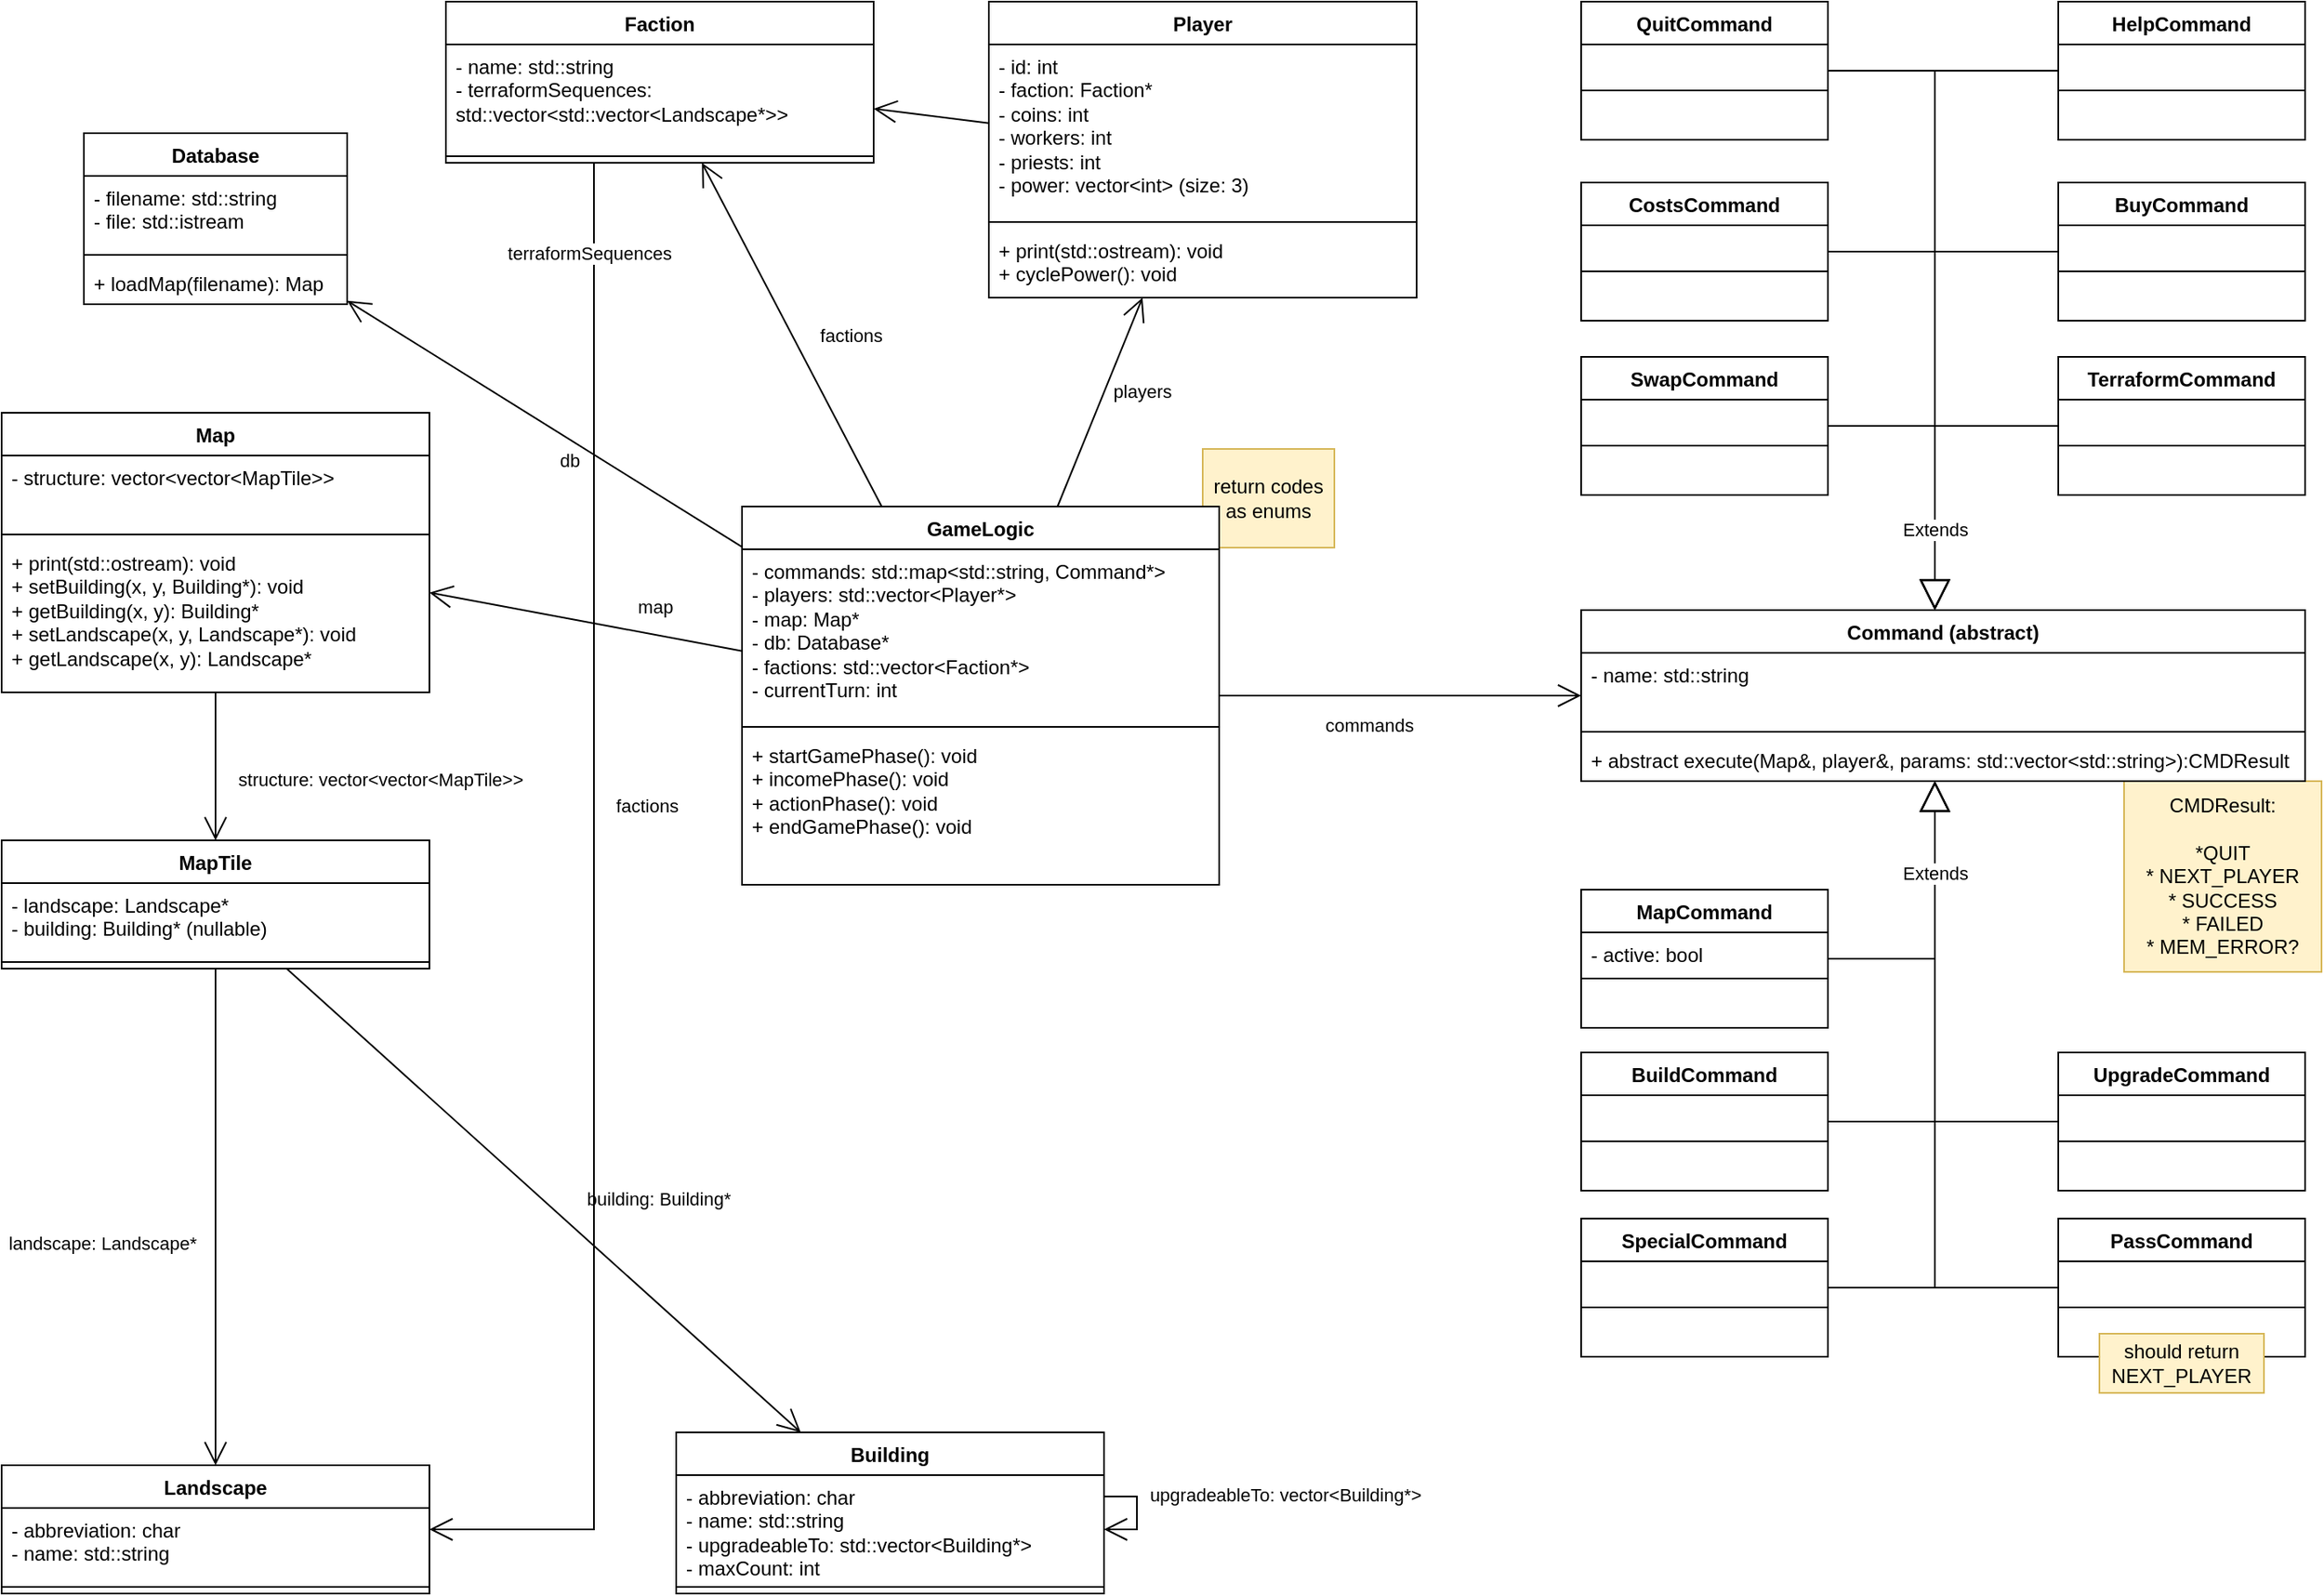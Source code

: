 <mxfile version="21.2.2" type="github">
  <diagram name="Seite-1" id="tjiHpGkJgAOMIaKtLaRC">
    <mxGraphModel dx="2440" dy="1334" grid="1" gridSize="10" guides="1" tooltips="1" connect="1" arrows="1" fold="1" page="1" pageScale="1" pageWidth="827" pageHeight="1169" math="0" shadow="0">
      <root>
        <mxCell id="0" />
        <mxCell id="1" parent="0" />
        <mxCell id="rZsYr_JSFGJsFNx73eMD-3" value="&lt;div&gt;CMDResult:&lt;/div&gt;&lt;div&gt;&lt;br&gt;&lt;/div&gt;&lt;div&gt;*QUIT&lt;br&gt;&lt;/div&gt;&lt;div&gt;* NEXT_PLAYER&lt;/div&gt;&lt;div&gt;* SUCCESS&lt;/div&gt;&lt;div&gt;* FAILED&lt;/div&gt;&lt;div&gt;* MEM_ERROR?&lt;br&gt;&lt;/div&gt;" style="rounded=0;whiteSpace=wrap;html=1;fillColor=#fff2cc;strokeColor=#d6b656;" parent="1" vertex="1">
          <mxGeometry x="1320" y="534" width="120" height="116" as="geometry" />
        </mxCell>
        <mxCell id="sEUtPiDchVaYO2Z2piP0-5" value="Database" style="swimlane;fontStyle=1;align=center;verticalAlign=top;childLayout=stackLayout;horizontal=1;startSize=26;horizontalStack=0;resizeParent=1;resizeParentMax=0;resizeLast=0;collapsible=1;marginBottom=0;whiteSpace=wrap;html=1;" parent="1" vertex="1">
          <mxGeometry x="80" y="140" width="160" height="104" as="geometry" />
        </mxCell>
        <mxCell id="sEUtPiDchVaYO2Z2piP0-6" value="&lt;div&gt;- filename: std::string&lt;/div&gt;&lt;div&gt;- file: std::istream&lt;br&gt;&lt;/div&gt;" style="text;strokeColor=none;fillColor=none;align=left;verticalAlign=top;spacingLeft=4;spacingRight=4;overflow=hidden;rotatable=0;points=[[0,0.5],[1,0.5]];portConstraint=eastwest;whiteSpace=wrap;html=1;" parent="sEUtPiDchVaYO2Z2piP0-5" vertex="1">
          <mxGeometry y="26" width="160" height="44" as="geometry" />
        </mxCell>
        <mxCell id="sEUtPiDchVaYO2Z2piP0-7" value="" style="line;strokeWidth=1;fillColor=none;align=left;verticalAlign=middle;spacingTop=-1;spacingLeft=3;spacingRight=3;rotatable=0;labelPosition=right;points=[];portConstraint=eastwest;strokeColor=inherit;" parent="sEUtPiDchVaYO2Z2piP0-5" vertex="1">
          <mxGeometry y="70" width="160" height="8" as="geometry" />
        </mxCell>
        <mxCell id="sEUtPiDchVaYO2Z2piP0-8" value="+ loadMap(filename): Map" style="text;strokeColor=none;fillColor=none;align=left;verticalAlign=top;spacingLeft=4;spacingRight=4;overflow=hidden;rotatable=0;points=[[0,0.5],[1,0.5]];portConstraint=eastwest;whiteSpace=wrap;html=1;" parent="sEUtPiDchVaYO2Z2piP0-5" vertex="1">
          <mxGeometry y="78" width="160" height="26" as="geometry" />
        </mxCell>
        <mxCell id="sEUtPiDchVaYO2Z2piP0-9" value="Map" style="swimlane;fontStyle=1;align=center;verticalAlign=top;childLayout=stackLayout;horizontal=1;startSize=26;horizontalStack=0;resizeParent=1;resizeParentMax=0;resizeLast=0;collapsible=1;marginBottom=0;whiteSpace=wrap;html=1;" parent="1" vertex="1">
          <mxGeometry x="30" y="310" width="260" height="170" as="geometry" />
        </mxCell>
        <mxCell id="sEUtPiDchVaYO2Z2piP0-10" value="&lt;div&gt;- structure: vector&amp;lt;vector&amp;lt;MapTile&amp;gt;&amp;gt;&lt;br&gt;&lt;/div&gt;" style="text;strokeColor=none;fillColor=none;align=left;verticalAlign=top;spacingLeft=4;spacingRight=4;overflow=hidden;rotatable=0;points=[[0,0.5],[1,0.5]];portConstraint=eastwest;whiteSpace=wrap;html=1;" parent="sEUtPiDchVaYO2Z2piP0-9" vertex="1">
          <mxGeometry y="26" width="260" height="44" as="geometry" />
        </mxCell>
        <mxCell id="sEUtPiDchVaYO2Z2piP0-11" value="" style="line;strokeWidth=1;fillColor=none;align=left;verticalAlign=middle;spacingTop=-1;spacingLeft=3;spacingRight=3;rotatable=0;labelPosition=right;points=[];portConstraint=eastwest;strokeColor=inherit;" parent="sEUtPiDchVaYO2Z2piP0-9" vertex="1">
          <mxGeometry y="70" width="260" height="8" as="geometry" />
        </mxCell>
        <mxCell id="sEUtPiDchVaYO2Z2piP0-12" value="&lt;div&gt;+ print(std::ostream): void&lt;/div&gt;&lt;div&gt;&lt;div&gt;+ setBuilding(x, y, Building*): void&lt;/div&gt;+ getBuilding(x, y): Building*&lt;/div&gt;&lt;div&gt;&lt;div&gt;+ setLandscape(x, y, Landscape*): void&lt;/div&gt;+ getLandscape(x, y): Landscape*&lt;/div&gt;" style="text;strokeColor=none;fillColor=none;align=left;verticalAlign=top;spacingLeft=4;spacingRight=4;overflow=hidden;rotatable=0;points=[[0,0.5],[1,0.5]];portConstraint=eastwest;whiteSpace=wrap;html=1;" parent="sEUtPiDchVaYO2Z2piP0-9" vertex="1">
          <mxGeometry y="78" width="260" height="92" as="geometry" />
        </mxCell>
        <mxCell id="sEUtPiDchVaYO2Z2piP0-13" value="MapTile" style="swimlane;fontStyle=1;align=center;verticalAlign=top;childLayout=stackLayout;horizontal=1;startSize=26;horizontalStack=0;resizeParent=1;resizeParentMax=0;resizeLast=0;collapsible=1;marginBottom=0;whiteSpace=wrap;html=1;" parent="1" vertex="1">
          <mxGeometry x="30" y="570" width="260" height="78" as="geometry" />
        </mxCell>
        <mxCell id="sEUtPiDchVaYO2Z2piP0-14" value="&lt;div&gt;- landscape: Landscape*&lt;/div&gt;&lt;div&gt;- building: Building* (nullable)&lt;br&gt;&lt;/div&gt;" style="text;strokeColor=none;fillColor=none;align=left;verticalAlign=top;spacingLeft=4;spacingRight=4;overflow=hidden;rotatable=0;points=[[0,0.5],[1,0.5]];portConstraint=eastwest;whiteSpace=wrap;html=1;" parent="sEUtPiDchVaYO2Z2piP0-13" vertex="1">
          <mxGeometry y="26" width="260" height="44" as="geometry" />
        </mxCell>
        <mxCell id="sEUtPiDchVaYO2Z2piP0-15" value="" style="line;strokeWidth=1;fillColor=none;align=left;verticalAlign=middle;spacingTop=-1;spacingLeft=3;spacingRight=3;rotatable=0;labelPosition=right;points=[];portConstraint=eastwest;strokeColor=inherit;" parent="sEUtPiDchVaYO2Z2piP0-13" vertex="1">
          <mxGeometry y="70" width="260" height="8" as="geometry" />
        </mxCell>
        <mxCell id="sEUtPiDchVaYO2Z2piP0-17" value="" style="endArrow=open;endFill=1;endSize=12;html=1;rounded=0;" parent="1" source="sEUtPiDchVaYO2Z2piP0-9" target="sEUtPiDchVaYO2Z2piP0-13" edge="1">
          <mxGeometry width="160" relative="1" as="geometry">
            <mxPoint x="120" y="440" as="sourcePoint" />
            <mxPoint x="250" y="440" as="targetPoint" />
          </mxGeometry>
        </mxCell>
        <mxCell id="sEUtPiDchVaYO2Z2piP0-18" value="structure: vector&amp;lt;vector&amp;lt;MapTile&amp;gt;&amp;gt;" style="edgeLabel;html=1;align=center;verticalAlign=middle;resizable=0;points=[];" parent="sEUtPiDchVaYO2Z2piP0-17" vertex="1" connectable="0">
          <mxGeometry x="-0.241" y="1" relative="1" as="geometry">
            <mxPoint x="99" y="19" as="offset" />
          </mxGeometry>
        </mxCell>
        <mxCell id="sEUtPiDchVaYO2Z2piP0-19" value="Landscape" style="swimlane;fontStyle=1;align=center;verticalAlign=top;childLayout=stackLayout;horizontal=1;startSize=26;horizontalStack=0;resizeParent=1;resizeParentMax=0;resizeLast=0;collapsible=1;marginBottom=0;whiteSpace=wrap;html=1;" parent="1" vertex="1">
          <mxGeometry x="30" y="950" width="260" height="78" as="geometry" />
        </mxCell>
        <mxCell id="sEUtPiDchVaYO2Z2piP0-20" value="&lt;div&gt;- abbreviation: char&lt;/div&gt;&lt;div&gt;- name: std::string&lt;br&gt;&lt;/div&gt;" style="text;strokeColor=none;fillColor=none;align=left;verticalAlign=top;spacingLeft=4;spacingRight=4;overflow=hidden;rotatable=0;points=[[0,0.5],[1,0.5]];portConstraint=eastwest;whiteSpace=wrap;html=1;" parent="sEUtPiDchVaYO2Z2piP0-19" vertex="1">
          <mxGeometry y="26" width="260" height="44" as="geometry" />
        </mxCell>
        <mxCell id="sEUtPiDchVaYO2Z2piP0-21" value="" style="line;strokeWidth=1;fillColor=none;align=left;verticalAlign=middle;spacingTop=-1;spacingLeft=3;spacingRight=3;rotatable=0;labelPosition=right;points=[];portConstraint=eastwest;strokeColor=inherit;" parent="sEUtPiDchVaYO2Z2piP0-19" vertex="1">
          <mxGeometry y="70" width="260" height="8" as="geometry" />
        </mxCell>
        <mxCell id="sEUtPiDchVaYO2Z2piP0-23" value="" style="endArrow=open;endFill=1;endSize=12;html=1;rounded=0;" parent="1" source="sEUtPiDchVaYO2Z2piP0-13" target="sEUtPiDchVaYO2Z2piP0-19" edge="1">
          <mxGeometry width="160" relative="1" as="geometry">
            <mxPoint x="60" y="710" as="sourcePoint" />
            <mxPoint x="220" y="710" as="targetPoint" />
          </mxGeometry>
        </mxCell>
        <mxCell id="sEUtPiDchVaYO2Z2piP0-29" value="landscape: Landscape*" style="edgeLabel;html=1;align=center;verticalAlign=middle;resizable=0;points=[];" parent="sEUtPiDchVaYO2Z2piP0-23" vertex="1" connectable="0">
          <mxGeometry x="-0.197" relative="1" as="geometry">
            <mxPoint x="-69" y="45" as="offset" />
          </mxGeometry>
        </mxCell>
        <mxCell id="sEUtPiDchVaYO2Z2piP0-24" value="Building" style="swimlane;fontStyle=1;align=center;verticalAlign=top;childLayout=stackLayout;horizontal=1;startSize=26;horizontalStack=0;resizeParent=1;resizeParentMax=0;resizeLast=0;collapsible=1;marginBottom=0;whiteSpace=wrap;html=1;" parent="1" vertex="1">
          <mxGeometry x="440" y="930" width="260" height="98" as="geometry" />
        </mxCell>
        <mxCell id="sEUtPiDchVaYO2Z2piP0-25" value="&lt;div&gt;- abbreviation: char&lt;/div&gt;&lt;div&gt;- name: std::string&lt;/div&gt;&lt;div&gt;- upgradeableTo: std::vector&amp;lt;Building*&amp;gt;&lt;/div&gt;&lt;div&gt;- maxCount: int&lt;br&gt;&lt;/div&gt;" style="text;strokeColor=none;fillColor=none;align=left;verticalAlign=top;spacingLeft=4;spacingRight=4;overflow=hidden;rotatable=0;points=[[0,0.5],[1,0.5]];portConstraint=eastwest;whiteSpace=wrap;html=1;" parent="sEUtPiDchVaYO2Z2piP0-24" vertex="1">
          <mxGeometry y="26" width="260" height="64" as="geometry" />
        </mxCell>
        <mxCell id="sEUtPiDchVaYO2Z2piP0-26" value="" style="line;strokeWidth=1;fillColor=none;align=left;verticalAlign=middle;spacingTop=-1;spacingLeft=3;spacingRight=3;rotatable=0;labelPosition=right;points=[];portConstraint=eastwest;strokeColor=inherit;" parent="sEUtPiDchVaYO2Z2piP0-24" vertex="1">
          <mxGeometry y="90" width="260" height="8" as="geometry" />
        </mxCell>
        <mxCell id="sEUtPiDchVaYO2Z2piP0-28" value="" style="endArrow=open;endFill=1;endSize=12;html=1;rounded=0;" parent="1" source="sEUtPiDchVaYO2Z2piP0-13" target="sEUtPiDchVaYO2Z2piP0-24" edge="1">
          <mxGeometry width="160" relative="1" as="geometry">
            <mxPoint x="170" y="684" as="sourcePoint" />
            <mxPoint x="170" y="790" as="targetPoint" />
          </mxGeometry>
        </mxCell>
        <mxCell id="sEUtPiDchVaYO2Z2piP0-30" value="building: Building*" style="edgeLabel;html=1;align=center;verticalAlign=middle;resizable=0;points=[];" parent="sEUtPiDchVaYO2Z2piP0-28" vertex="1" connectable="0">
          <mxGeometry x="0.177" y="-2" relative="1" as="geometry">
            <mxPoint x="43" y="-28" as="offset" />
          </mxGeometry>
        </mxCell>
        <mxCell id="sEUtPiDchVaYO2Z2piP0-42" value="Player" style="swimlane;fontStyle=1;align=center;verticalAlign=top;childLayout=stackLayout;horizontal=1;startSize=26;horizontalStack=0;resizeParent=1;resizeParentMax=0;resizeLast=0;collapsible=1;marginBottom=0;whiteSpace=wrap;html=1;" parent="1" vertex="1">
          <mxGeometry x="630" y="60" width="260" height="180" as="geometry" />
        </mxCell>
        <mxCell id="sEUtPiDchVaYO2Z2piP0-43" value="&lt;div&gt;- id: int&lt;/div&gt;&lt;div&gt;- faction: Faction*&lt;/div&gt;&lt;div&gt;- coins: int&lt;/div&gt;&lt;div&gt;- workers: int&lt;/div&gt;&lt;div&gt;- priests: int&lt;/div&gt;&lt;div&gt;- power: vector&amp;lt;int&amp;gt; (size: 3)&lt;br&gt;&lt;/div&gt;&lt;div&gt;&lt;br&gt;&lt;/div&gt;" style="text;strokeColor=none;fillColor=none;align=left;verticalAlign=top;spacingLeft=4;spacingRight=4;overflow=hidden;rotatable=0;points=[[0,0.5],[1,0.5]];portConstraint=eastwest;whiteSpace=wrap;html=1;" parent="sEUtPiDchVaYO2Z2piP0-42" vertex="1">
          <mxGeometry y="26" width="260" height="104" as="geometry" />
        </mxCell>
        <mxCell id="sEUtPiDchVaYO2Z2piP0-44" value="" style="line;strokeWidth=1;fillColor=none;align=left;verticalAlign=middle;spacingTop=-1;spacingLeft=3;spacingRight=3;rotatable=0;labelPosition=right;points=[];portConstraint=eastwest;strokeColor=inherit;" parent="sEUtPiDchVaYO2Z2piP0-42" vertex="1">
          <mxGeometry y="130" width="260" height="8" as="geometry" />
        </mxCell>
        <mxCell id="sEUtPiDchVaYO2Z2piP0-45" value="&lt;div&gt;+ print(std::ostream): void&lt;/div&gt;&lt;div&gt;+ cyclePower(): void&lt;br&gt;&lt;/div&gt;" style="text;strokeColor=none;fillColor=none;align=left;verticalAlign=top;spacingLeft=4;spacingRight=4;overflow=hidden;rotatable=0;points=[[0,0.5],[1,0.5]];portConstraint=eastwest;whiteSpace=wrap;html=1;" parent="sEUtPiDchVaYO2Z2piP0-42" vertex="1">
          <mxGeometry y="138" width="260" height="42" as="geometry" />
        </mxCell>
        <mxCell id="sEUtPiDchVaYO2Z2piP0-46" value="Faction" style="swimlane;fontStyle=1;align=center;verticalAlign=top;childLayout=stackLayout;horizontal=1;startSize=26;horizontalStack=0;resizeParent=1;resizeParentMax=0;resizeLast=0;collapsible=1;marginBottom=0;whiteSpace=wrap;html=1;" parent="1" vertex="1">
          <mxGeometry x="300" y="60" width="260" height="98" as="geometry" />
        </mxCell>
        <mxCell id="sEUtPiDchVaYO2Z2piP0-47" value="&lt;div&gt;- name: std::string&lt;/div&gt;&lt;div&gt;- terraformSequences: std::vector&amp;lt;std::vector&amp;lt;Landscape*&amp;gt;&amp;gt;&lt;/div&gt;&lt;div&gt;&lt;br&gt;&lt;/div&gt;&lt;div&gt;&lt;br&gt;&lt;/div&gt;" style="text;strokeColor=none;fillColor=none;align=left;verticalAlign=top;spacingLeft=4;spacingRight=4;overflow=hidden;rotatable=0;points=[[0,0.5],[1,0.5]];portConstraint=eastwest;whiteSpace=wrap;html=1;" parent="sEUtPiDchVaYO2Z2piP0-46" vertex="1">
          <mxGeometry y="26" width="260" height="64" as="geometry" />
        </mxCell>
        <mxCell id="sEUtPiDchVaYO2Z2piP0-48" value="" style="line;strokeWidth=1;fillColor=none;align=left;verticalAlign=middle;spacingTop=-1;spacingLeft=3;spacingRight=3;rotatable=0;labelPosition=right;points=[];portConstraint=eastwest;strokeColor=inherit;" parent="sEUtPiDchVaYO2Z2piP0-46" vertex="1">
          <mxGeometry y="90" width="260" height="8" as="geometry" />
        </mxCell>
        <mxCell id="sEUtPiDchVaYO2Z2piP0-50" value="" style="endArrow=open;endFill=1;endSize=12;html=1;rounded=0;" parent="1" source="sEUtPiDchVaYO2Z2piP0-42" target="sEUtPiDchVaYO2Z2piP0-46" edge="1">
          <mxGeometry width="160" relative="1" as="geometry">
            <mxPoint x="710" y="180" as="sourcePoint" />
            <mxPoint x="940" y="-49.781" as="targetPoint" />
          </mxGeometry>
        </mxCell>
        <mxCell id="sEUtPiDchVaYO2Z2piP0-55" value="return codes as enums" style="rounded=0;whiteSpace=wrap;html=1;fillColor=#fff2cc;strokeColor=#d6b656;" parent="1" vertex="1">
          <mxGeometry x="760" y="332" width="80" height="60" as="geometry" />
        </mxCell>
        <mxCell id="sEUtPiDchVaYO2Z2piP0-56" value="Command (abstract)" style="swimlane;fontStyle=1;align=center;verticalAlign=top;childLayout=stackLayout;horizontal=1;startSize=26;horizontalStack=0;resizeParent=1;resizeParentMax=0;resizeLast=0;collapsible=1;marginBottom=0;whiteSpace=wrap;html=1;" parent="1" vertex="1">
          <mxGeometry x="990" y="430" width="440" height="104" as="geometry" />
        </mxCell>
        <mxCell id="sEUtPiDchVaYO2Z2piP0-57" value="&lt;div&gt;- name: std::string&lt;br&gt;&lt;/div&gt;&lt;div&gt;&lt;br&gt;&lt;/div&gt;&lt;div&gt;&lt;br&gt;&lt;/div&gt;" style="text;strokeColor=none;fillColor=none;align=left;verticalAlign=top;spacingLeft=4;spacingRight=4;overflow=hidden;rotatable=0;points=[[0,0.5],[1,0.5]];portConstraint=eastwest;whiteSpace=wrap;html=1;" parent="sEUtPiDchVaYO2Z2piP0-56" vertex="1">
          <mxGeometry y="26" width="440" height="44" as="geometry" />
        </mxCell>
        <mxCell id="sEUtPiDchVaYO2Z2piP0-58" value="" style="line;strokeWidth=1;fillColor=none;align=left;verticalAlign=middle;spacingTop=-1;spacingLeft=3;spacingRight=3;rotatable=0;labelPosition=right;points=[];portConstraint=eastwest;strokeColor=inherit;" parent="sEUtPiDchVaYO2Z2piP0-56" vertex="1">
          <mxGeometry y="70" width="440" height="8" as="geometry" />
        </mxCell>
        <mxCell id="sEUtPiDchVaYO2Z2piP0-59" value="&lt;div&gt;+ abstract execute(Map&amp;amp;, player&amp;amp;, params: std::vector&amp;lt;std::string&amp;gt;):CMDResult&lt;/div&gt;" style="text;strokeColor=none;fillColor=none;align=left;verticalAlign=top;spacingLeft=4;spacingRight=4;overflow=hidden;rotatable=0;points=[[0,0.5],[1,0.5]];portConstraint=eastwest;whiteSpace=wrap;html=1;" parent="sEUtPiDchVaYO2Z2piP0-56" vertex="1">
          <mxGeometry y="78" width="440" height="26" as="geometry" />
        </mxCell>
        <mxCell id="sEUtPiDchVaYO2Z2piP0-60" value="GameLogic" style="swimlane;fontStyle=1;align=center;verticalAlign=top;childLayout=stackLayout;horizontal=1;startSize=26;horizontalStack=0;resizeParent=1;resizeParentMax=0;resizeLast=0;collapsible=1;marginBottom=0;whiteSpace=wrap;html=1;" parent="1" vertex="1">
          <mxGeometry x="480" y="367" width="290" height="230" as="geometry" />
        </mxCell>
        <mxCell id="sEUtPiDchVaYO2Z2piP0-61" value="&lt;div&gt;- commands: std::map&amp;lt;std::string, Command*&amp;gt;&lt;/div&gt;&lt;div&gt;- players: std::vector&amp;lt;Player*&amp;gt;&lt;/div&gt;&lt;div&gt;- map: Map*&lt;/div&gt;&lt;div&gt;- db: Database*&lt;/div&gt;&lt;div&gt;- factions: std::vector&amp;lt;Faction*&amp;gt;&lt;/div&gt;&lt;div&gt;- currentTurn: int&lt;br&gt;&lt;/div&gt;&lt;div&gt;&lt;br&gt;&lt;/div&gt;&lt;div&gt;&lt;br&gt;&lt;/div&gt;" style="text;strokeColor=none;fillColor=none;align=left;verticalAlign=top;spacingLeft=4;spacingRight=4;overflow=hidden;rotatable=0;points=[[0,0.5],[1,0.5]];portConstraint=eastwest;whiteSpace=wrap;html=1;" parent="sEUtPiDchVaYO2Z2piP0-60" vertex="1">
          <mxGeometry y="26" width="290" height="104" as="geometry" />
        </mxCell>
        <mxCell id="sEUtPiDchVaYO2Z2piP0-62" value="" style="line;strokeWidth=1;fillColor=none;align=left;verticalAlign=middle;spacingTop=-1;spacingLeft=3;spacingRight=3;rotatable=0;labelPosition=right;points=[];portConstraint=eastwest;strokeColor=inherit;" parent="sEUtPiDchVaYO2Z2piP0-60" vertex="1">
          <mxGeometry y="130" width="290" height="8" as="geometry" />
        </mxCell>
        <mxCell id="sEUtPiDchVaYO2Z2piP0-63" value="&lt;div&gt;+ startGamePhase(): void&lt;/div&gt;&lt;div&gt;+ incomePhase(): void&lt;/div&gt;&lt;div&gt;+ actionPhase(): void&lt;/div&gt;&lt;div&gt;+ endGamePhase(): void&lt;br&gt;&lt;/div&gt;" style="text;strokeColor=none;fillColor=none;align=left;verticalAlign=top;spacingLeft=4;spacingRight=4;overflow=hidden;rotatable=0;points=[[0,0.5],[1,0.5]];portConstraint=eastwest;whiteSpace=wrap;html=1;" parent="sEUtPiDchVaYO2Z2piP0-60" vertex="1">
          <mxGeometry y="138" width="290" height="92" as="geometry" />
        </mxCell>
        <mxCell id="sEUtPiDchVaYO2Z2piP0-74" value="" style="endArrow=block;endSize=16;endFill=0;html=1;rounded=0;edgeStyle=elbowEdgeStyle;" parent="1" source="sEUtPiDchVaYO2Z2piP0-107" target="sEUtPiDchVaYO2Z2piP0-56" edge="1">
          <mxGeometry width="160" relative="1" as="geometry">
            <mxPoint x="1190" y="384" as="sourcePoint" />
            <mxPoint x="844" y="444" as="targetPoint" />
            <Array as="points">
              <mxPoint x="1205" y="400" />
            </Array>
          </mxGeometry>
        </mxCell>
        <mxCell id="sEUtPiDchVaYO2Z2piP0-87" value="BuyCommand" style="swimlane;fontStyle=1;align=center;verticalAlign=top;childLayout=stackLayout;horizontal=1;startSize=26;horizontalStack=0;resizeParent=1;resizeParentMax=0;resizeLast=0;collapsible=1;marginBottom=0;whiteSpace=wrap;html=1;" parent="1" vertex="1">
          <mxGeometry x="1280" y="170" width="150" height="84" as="geometry" />
        </mxCell>
        <mxCell id="sEUtPiDchVaYO2Z2piP0-88" value="&lt;div&gt;&lt;br&gt;&lt;/div&gt;&lt;div&gt;&lt;br&gt;&lt;/div&gt;&lt;div&gt;&lt;br&gt;&lt;/div&gt;" style="text;strokeColor=none;fillColor=none;align=left;verticalAlign=top;spacingLeft=4;spacingRight=4;overflow=hidden;rotatable=0;points=[[0,0.5],[1,0.5]];portConstraint=eastwest;whiteSpace=wrap;html=1;" parent="sEUtPiDchVaYO2Z2piP0-87" vertex="1">
          <mxGeometry y="26" width="150" height="24" as="geometry" />
        </mxCell>
        <mxCell id="sEUtPiDchVaYO2Z2piP0-89" value="" style="line;strokeWidth=1;fillColor=none;align=left;verticalAlign=middle;spacingTop=-1;spacingLeft=3;spacingRight=3;rotatable=0;labelPosition=right;points=[];portConstraint=eastwest;strokeColor=inherit;" parent="sEUtPiDchVaYO2Z2piP0-87" vertex="1">
          <mxGeometry y="50" width="150" height="8" as="geometry" />
        </mxCell>
        <mxCell id="sEUtPiDchVaYO2Z2piP0-90" value="&lt;div&gt;&lt;br&gt;&lt;/div&gt;" style="text;strokeColor=none;fillColor=none;align=left;verticalAlign=top;spacingLeft=4;spacingRight=4;overflow=hidden;rotatable=0;points=[[0,0.5],[1,0.5]];portConstraint=eastwest;whiteSpace=wrap;html=1;" parent="sEUtPiDchVaYO2Z2piP0-87" vertex="1">
          <mxGeometry y="58" width="150" height="26" as="geometry" />
        </mxCell>
        <mxCell id="sEUtPiDchVaYO2Z2piP0-91" value="CostsCommand" style="swimlane;fontStyle=1;align=center;verticalAlign=top;childLayout=stackLayout;horizontal=1;startSize=26;horizontalStack=0;resizeParent=1;resizeParentMax=0;resizeLast=0;collapsible=1;marginBottom=0;whiteSpace=wrap;html=1;" parent="1" vertex="1">
          <mxGeometry x="990" y="170" width="150" height="84" as="geometry" />
        </mxCell>
        <mxCell id="sEUtPiDchVaYO2Z2piP0-92" value="&lt;div&gt;&lt;br&gt;&lt;/div&gt;&lt;div&gt;&lt;br&gt;&lt;/div&gt;&lt;div&gt;&lt;br&gt;&lt;/div&gt;" style="text;strokeColor=none;fillColor=none;align=left;verticalAlign=top;spacingLeft=4;spacingRight=4;overflow=hidden;rotatable=0;points=[[0,0.5],[1,0.5]];portConstraint=eastwest;whiteSpace=wrap;html=1;" parent="sEUtPiDchVaYO2Z2piP0-91" vertex="1">
          <mxGeometry y="26" width="150" height="24" as="geometry" />
        </mxCell>
        <mxCell id="sEUtPiDchVaYO2Z2piP0-93" value="" style="line;strokeWidth=1;fillColor=none;align=left;verticalAlign=middle;spacingTop=-1;spacingLeft=3;spacingRight=3;rotatable=0;labelPosition=right;points=[];portConstraint=eastwest;strokeColor=inherit;" parent="sEUtPiDchVaYO2Z2piP0-91" vertex="1">
          <mxGeometry y="50" width="150" height="8" as="geometry" />
        </mxCell>
        <mxCell id="sEUtPiDchVaYO2Z2piP0-94" value="&lt;div&gt;&lt;br&gt;&lt;/div&gt;" style="text;strokeColor=none;fillColor=none;align=left;verticalAlign=top;spacingLeft=4;spacingRight=4;overflow=hidden;rotatable=0;points=[[0,0.5],[1,0.5]];portConstraint=eastwest;whiteSpace=wrap;html=1;" parent="sEUtPiDchVaYO2Z2piP0-91" vertex="1">
          <mxGeometry y="58" width="150" height="26" as="geometry" />
        </mxCell>
        <mxCell id="sEUtPiDchVaYO2Z2piP0-95" value="HelpCommand" style="swimlane;fontStyle=1;align=center;verticalAlign=top;childLayout=stackLayout;horizontal=1;startSize=26;horizontalStack=0;resizeParent=1;resizeParentMax=0;resizeLast=0;collapsible=1;marginBottom=0;whiteSpace=wrap;html=1;" parent="1" vertex="1">
          <mxGeometry x="1280" y="60" width="150" height="84" as="geometry" />
        </mxCell>
        <mxCell id="sEUtPiDchVaYO2Z2piP0-96" value="&lt;div&gt;&lt;br&gt;&lt;/div&gt;&lt;div&gt;&lt;br&gt;&lt;/div&gt;&lt;div&gt;&lt;br&gt;&lt;/div&gt;" style="text;strokeColor=none;fillColor=none;align=left;verticalAlign=top;spacingLeft=4;spacingRight=4;overflow=hidden;rotatable=0;points=[[0,0.5],[1,0.5]];portConstraint=eastwest;whiteSpace=wrap;html=1;" parent="sEUtPiDchVaYO2Z2piP0-95" vertex="1">
          <mxGeometry y="26" width="150" height="24" as="geometry" />
        </mxCell>
        <mxCell id="sEUtPiDchVaYO2Z2piP0-97" value="" style="line;strokeWidth=1;fillColor=none;align=left;verticalAlign=middle;spacingTop=-1;spacingLeft=3;spacingRight=3;rotatable=0;labelPosition=right;points=[];portConstraint=eastwest;strokeColor=inherit;" parent="sEUtPiDchVaYO2Z2piP0-95" vertex="1">
          <mxGeometry y="50" width="150" height="8" as="geometry" />
        </mxCell>
        <mxCell id="sEUtPiDchVaYO2Z2piP0-98" value="&lt;div&gt;&lt;br&gt;&lt;/div&gt;" style="text;strokeColor=none;fillColor=none;align=left;verticalAlign=top;spacingLeft=4;spacingRight=4;overflow=hidden;rotatable=0;points=[[0,0.5],[1,0.5]];portConstraint=eastwest;whiteSpace=wrap;html=1;" parent="sEUtPiDchVaYO2Z2piP0-95" vertex="1">
          <mxGeometry y="58" width="150" height="26" as="geometry" />
        </mxCell>
        <mxCell id="sEUtPiDchVaYO2Z2piP0-99" value="QuitCommand" style="swimlane;fontStyle=1;align=center;verticalAlign=top;childLayout=stackLayout;horizontal=1;startSize=26;horizontalStack=0;resizeParent=1;resizeParentMax=0;resizeLast=0;collapsible=1;marginBottom=0;whiteSpace=wrap;html=1;" parent="1" vertex="1">
          <mxGeometry x="990" y="60" width="150" height="84" as="geometry" />
        </mxCell>
        <mxCell id="sEUtPiDchVaYO2Z2piP0-100" value="&lt;div&gt;&lt;br&gt;&lt;/div&gt;&lt;div&gt;&lt;br&gt;&lt;/div&gt;&lt;div&gt;&lt;br&gt;&lt;/div&gt;" style="text;strokeColor=none;fillColor=none;align=left;verticalAlign=top;spacingLeft=4;spacingRight=4;overflow=hidden;rotatable=0;points=[[0,0.5],[1,0.5]];portConstraint=eastwest;whiteSpace=wrap;html=1;" parent="sEUtPiDchVaYO2Z2piP0-99" vertex="1">
          <mxGeometry y="26" width="150" height="24" as="geometry" />
        </mxCell>
        <mxCell id="sEUtPiDchVaYO2Z2piP0-101" value="" style="line;strokeWidth=1;fillColor=none;align=left;verticalAlign=middle;spacingTop=-1;spacingLeft=3;spacingRight=3;rotatable=0;labelPosition=right;points=[];portConstraint=eastwest;strokeColor=inherit;" parent="sEUtPiDchVaYO2Z2piP0-99" vertex="1">
          <mxGeometry y="50" width="150" height="8" as="geometry" />
        </mxCell>
        <mxCell id="sEUtPiDchVaYO2Z2piP0-102" value="&lt;div&gt;&lt;br&gt;&lt;/div&gt;" style="text;strokeColor=none;fillColor=none;align=left;verticalAlign=top;spacingLeft=4;spacingRight=4;overflow=hidden;rotatable=0;points=[[0,0.5],[1,0.5]];portConstraint=eastwest;whiteSpace=wrap;html=1;" parent="sEUtPiDchVaYO2Z2piP0-99" vertex="1">
          <mxGeometry y="58" width="150" height="26" as="geometry" />
        </mxCell>
        <mxCell id="sEUtPiDchVaYO2Z2piP0-103" value="MapCommand" style="swimlane;fontStyle=1;align=center;verticalAlign=top;childLayout=stackLayout;horizontal=1;startSize=26;horizontalStack=0;resizeParent=1;resizeParentMax=0;resizeLast=0;collapsible=1;marginBottom=0;whiteSpace=wrap;html=1;" parent="1" vertex="1">
          <mxGeometry x="990" y="600" width="150" height="84" as="geometry" />
        </mxCell>
        <mxCell id="sEUtPiDchVaYO2Z2piP0-104" value="- active: bool" style="text;strokeColor=none;fillColor=none;align=left;verticalAlign=top;spacingLeft=4;spacingRight=4;overflow=hidden;rotatable=0;points=[[0,0.5],[1,0.5]];portConstraint=eastwest;whiteSpace=wrap;html=1;" parent="sEUtPiDchVaYO2Z2piP0-103" vertex="1">
          <mxGeometry y="26" width="150" height="24" as="geometry" />
        </mxCell>
        <mxCell id="sEUtPiDchVaYO2Z2piP0-105" value="" style="line;strokeWidth=1;fillColor=none;align=left;verticalAlign=middle;spacingTop=-1;spacingLeft=3;spacingRight=3;rotatable=0;labelPosition=right;points=[];portConstraint=eastwest;strokeColor=inherit;" parent="sEUtPiDchVaYO2Z2piP0-103" vertex="1">
          <mxGeometry y="50" width="150" height="8" as="geometry" />
        </mxCell>
        <mxCell id="sEUtPiDchVaYO2Z2piP0-106" value="&lt;div&gt;&lt;br&gt;&lt;/div&gt;" style="text;strokeColor=none;fillColor=none;align=left;verticalAlign=top;spacingLeft=4;spacingRight=4;overflow=hidden;rotatable=0;points=[[0,0.5],[1,0.5]];portConstraint=eastwest;whiteSpace=wrap;html=1;" parent="sEUtPiDchVaYO2Z2piP0-103" vertex="1">
          <mxGeometry y="58" width="150" height="26" as="geometry" />
        </mxCell>
        <mxCell id="sEUtPiDchVaYO2Z2piP0-107" value="SwapCommand" style="swimlane;fontStyle=1;align=center;verticalAlign=top;childLayout=stackLayout;horizontal=1;startSize=26;horizontalStack=0;resizeParent=1;resizeParentMax=0;resizeLast=0;collapsible=1;marginBottom=0;whiteSpace=wrap;html=1;" parent="1" vertex="1">
          <mxGeometry x="990" y="276" width="150" height="84" as="geometry" />
        </mxCell>
        <mxCell id="sEUtPiDchVaYO2Z2piP0-108" value="&lt;div&gt;&lt;br&gt;&lt;/div&gt;&lt;div&gt;&lt;br&gt;&lt;/div&gt;&lt;div&gt;&lt;br&gt;&lt;/div&gt;" style="text;strokeColor=none;fillColor=none;align=left;verticalAlign=top;spacingLeft=4;spacingRight=4;overflow=hidden;rotatable=0;points=[[0,0.5],[1,0.5]];portConstraint=eastwest;whiteSpace=wrap;html=1;" parent="sEUtPiDchVaYO2Z2piP0-107" vertex="1">
          <mxGeometry y="26" width="150" height="24" as="geometry" />
        </mxCell>
        <mxCell id="sEUtPiDchVaYO2Z2piP0-109" value="" style="line;strokeWidth=1;fillColor=none;align=left;verticalAlign=middle;spacingTop=-1;spacingLeft=3;spacingRight=3;rotatable=0;labelPosition=right;points=[];portConstraint=eastwest;strokeColor=inherit;" parent="sEUtPiDchVaYO2Z2piP0-107" vertex="1">
          <mxGeometry y="50" width="150" height="8" as="geometry" />
        </mxCell>
        <mxCell id="sEUtPiDchVaYO2Z2piP0-110" value="&lt;div&gt;&lt;br&gt;&lt;/div&gt;" style="text;strokeColor=none;fillColor=none;align=left;verticalAlign=top;spacingLeft=4;spacingRight=4;overflow=hidden;rotatable=0;points=[[0,0.5],[1,0.5]];portConstraint=eastwest;whiteSpace=wrap;html=1;" parent="sEUtPiDchVaYO2Z2piP0-107" vertex="1">
          <mxGeometry y="58" width="150" height="26" as="geometry" />
        </mxCell>
        <mxCell id="sEUtPiDchVaYO2Z2piP0-111" value="TerraformCommand" style="swimlane;fontStyle=1;align=center;verticalAlign=top;childLayout=stackLayout;horizontal=1;startSize=26;horizontalStack=0;resizeParent=1;resizeParentMax=0;resizeLast=0;collapsible=1;marginBottom=0;whiteSpace=wrap;html=1;" parent="1" vertex="1">
          <mxGeometry x="1280" y="276" width="150" height="84" as="geometry" />
        </mxCell>
        <mxCell id="sEUtPiDchVaYO2Z2piP0-112" value="&lt;div&gt;&lt;br&gt;&lt;/div&gt;&lt;div&gt;&lt;br&gt;&lt;/div&gt;&lt;div&gt;&lt;br&gt;&lt;/div&gt;" style="text;strokeColor=none;fillColor=none;align=left;verticalAlign=top;spacingLeft=4;spacingRight=4;overflow=hidden;rotatable=0;points=[[0,0.5],[1,0.5]];portConstraint=eastwest;whiteSpace=wrap;html=1;" parent="sEUtPiDchVaYO2Z2piP0-111" vertex="1">
          <mxGeometry y="26" width="150" height="24" as="geometry" />
        </mxCell>
        <mxCell id="sEUtPiDchVaYO2Z2piP0-113" value="" style="line;strokeWidth=1;fillColor=none;align=left;verticalAlign=middle;spacingTop=-1;spacingLeft=3;spacingRight=3;rotatable=0;labelPosition=right;points=[];portConstraint=eastwest;strokeColor=inherit;" parent="sEUtPiDchVaYO2Z2piP0-111" vertex="1">
          <mxGeometry y="50" width="150" height="8" as="geometry" />
        </mxCell>
        <mxCell id="sEUtPiDchVaYO2Z2piP0-114" value="&lt;div&gt;&lt;br&gt;&lt;/div&gt;" style="text;strokeColor=none;fillColor=none;align=left;verticalAlign=top;spacingLeft=4;spacingRight=4;overflow=hidden;rotatable=0;points=[[0,0.5],[1,0.5]];portConstraint=eastwest;whiteSpace=wrap;html=1;" parent="sEUtPiDchVaYO2Z2piP0-111" vertex="1">
          <mxGeometry y="58" width="150" height="26" as="geometry" />
        </mxCell>
        <mxCell id="sEUtPiDchVaYO2Z2piP0-119" value="BuildCommand" style="swimlane;fontStyle=1;align=center;verticalAlign=top;childLayout=stackLayout;horizontal=1;startSize=26;horizontalStack=0;resizeParent=1;resizeParentMax=0;resizeLast=0;collapsible=1;marginBottom=0;whiteSpace=wrap;html=1;" parent="1" vertex="1">
          <mxGeometry x="990" y="699" width="150" height="84" as="geometry" />
        </mxCell>
        <mxCell id="sEUtPiDchVaYO2Z2piP0-120" value="&lt;div&gt;&lt;br&gt;&lt;/div&gt;&lt;div&gt;&lt;br&gt;&lt;/div&gt;&lt;div&gt;&lt;br&gt;&lt;/div&gt;" style="text;strokeColor=none;fillColor=none;align=left;verticalAlign=top;spacingLeft=4;spacingRight=4;overflow=hidden;rotatable=0;points=[[0,0.5],[1,0.5]];portConstraint=eastwest;whiteSpace=wrap;html=1;" parent="sEUtPiDchVaYO2Z2piP0-119" vertex="1">
          <mxGeometry y="26" width="150" height="24" as="geometry" />
        </mxCell>
        <mxCell id="sEUtPiDchVaYO2Z2piP0-121" value="" style="line;strokeWidth=1;fillColor=none;align=left;verticalAlign=middle;spacingTop=-1;spacingLeft=3;spacingRight=3;rotatable=0;labelPosition=right;points=[];portConstraint=eastwest;strokeColor=inherit;" parent="sEUtPiDchVaYO2Z2piP0-119" vertex="1">
          <mxGeometry y="50" width="150" height="8" as="geometry" />
        </mxCell>
        <mxCell id="sEUtPiDchVaYO2Z2piP0-122" value="&lt;div&gt;&lt;br&gt;&lt;/div&gt;" style="text;strokeColor=none;fillColor=none;align=left;verticalAlign=top;spacingLeft=4;spacingRight=4;overflow=hidden;rotatable=0;points=[[0,0.5],[1,0.5]];portConstraint=eastwest;whiteSpace=wrap;html=1;" parent="sEUtPiDchVaYO2Z2piP0-119" vertex="1">
          <mxGeometry y="58" width="150" height="26" as="geometry" />
        </mxCell>
        <mxCell id="sEUtPiDchVaYO2Z2piP0-123" value="UpgradeCommand" style="swimlane;fontStyle=1;align=center;verticalAlign=top;childLayout=stackLayout;horizontal=1;startSize=26;horizontalStack=0;resizeParent=1;resizeParentMax=0;resizeLast=0;collapsible=1;marginBottom=0;whiteSpace=wrap;html=1;" parent="1" vertex="1">
          <mxGeometry x="1280" y="699" width="150" height="84" as="geometry" />
        </mxCell>
        <mxCell id="sEUtPiDchVaYO2Z2piP0-124" value="&lt;div&gt;&lt;br&gt;&lt;/div&gt;&lt;div&gt;&lt;br&gt;&lt;/div&gt;&lt;div&gt;&lt;br&gt;&lt;/div&gt;" style="text;strokeColor=none;fillColor=none;align=left;verticalAlign=top;spacingLeft=4;spacingRight=4;overflow=hidden;rotatable=0;points=[[0,0.5],[1,0.5]];portConstraint=eastwest;whiteSpace=wrap;html=1;" parent="sEUtPiDchVaYO2Z2piP0-123" vertex="1">
          <mxGeometry y="26" width="150" height="24" as="geometry" />
        </mxCell>
        <mxCell id="sEUtPiDchVaYO2Z2piP0-125" value="" style="line;strokeWidth=1;fillColor=none;align=left;verticalAlign=middle;spacingTop=-1;spacingLeft=3;spacingRight=3;rotatable=0;labelPosition=right;points=[];portConstraint=eastwest;strokeColor=inherit;" parent="sEUtPiDchVaYO2Z2piP0-123" vertex="1">
          <mxGeometry y="50" width="150" height="8" as="geometry" />
        </mxCell>
        <mxCell id="sEUtPiDchVaYO2Z2piP0-126" value="&lt;div&gt;&lt;br&gt;&lt;/div&gt;" style="text;strokeColor=none;fillColor=none;align=left;verticalAlign=top;spacingLeft=4;spacingRight=4;overflow=hidden;rotatable=0;points=[[0,0.5],[1,0.5]];portConstraint=eastwest;whiteSpace=wrap;html=1;" parent="sEUtPiDchVaYO2Z2piP0-123" vertex="1">
          <mxGeometry y="58" width="150" height="26" as="geometry" />
        </mxCell>
        <mxCell id="sEUtPiDchVaYO2Z2piP0-127" value="SpecialCommand" style="swimlane;fontStyle=1;align=center;verticalAlign=top;childLayout=stackLayout;horizontal=1;startSize=26;horizontalStack=0;resizeParent=1;resizeParentMax=0;resizeLast=0;collapsible=1;marginBottom=0;whiteSpace=wrap;html=1;" parent="1" vertex="1">
          <mxGeometry x="990" y="800" width="150" height="84" as="geometry" />
        </mxCell>
        <mxCell id="sEUtPiDchVaYO2Z2piP0-128" value="&lt;div&gt;&lt;br&gt;&lt;/div&gt;&lt;div&gt;&lt;br&gt;&lt;/div&gt;&lt;div&gt;&lt;br&gt;&lt;/div&gt;" style="text;strokeColor=none;fillColor=none;align=left;verticalAlign=top;spacingLeft=4;spacingRight=4;overflow=hidden;rotatable=0;points=[[0,0.5],[1,0.5]];portConstraint=eastwest;whiteSpace=wrap;html=1;" parent="sEUtPiDchVaYO2Z2piP0-127" vertex="1">
          <mxGeometry y="26" width="150" height="24" as="geometry" />
        </mxCell>
        <mxCell id="sEUtPiDchVaYO2Z2piP0-129" value="" style="line;strokeWidth=1;fillColor=none;align=left;verticalAlign=middle;spacingTop=-1;spacingLeft=3;spacingRight=3;rotatable=0;labelPosition=right;points=[];portConstraint=eastwest;strokeColor=inherit;" parent="sEUtPiDchVaYO2Z2piP0-127" vertex="1">
          <mxGeometry y="50" width="150" height="8" as="geometry" />
        </mxCell>
        <mxCell id="sEUtPiDchVaYO2Z2piP0-130" value="&lt;div&gt;&lt;br&gt;&lt;/div&gt;" style="text;strokeColor=none;fillColor=none;align=left;verticalAlign=top;spacingLeft=4;spacingRight=4;overflow=hidden;rotatable=0;points=[[0,0.5],[1,0.5]];portConstraint=eastwest;whiteSpace=wrap;html=1;" parent="sEUtPiDchVaYO2Z2piP0-127" vertex="1">
          <mxGeometry y="58" width="150" height="26" as="geometry" />
        </mxCell>
        <mxCell id="sEUtPiDchVaYO2Z2piP0-131" value="PassCommand" style="swimlane;fontStyle=1;align=center;verticalAlign=top;childLayout=stackLayout;horizontal=1;startSize=26;horizontalStack=0;resizeParent=1;resizeParentMax=0;resizeLast=0;collapsible=1;marginBottom=0;whiteSpace=wrap;html=1;" parent="1" vertex="1">
          <mxGeometry x="1280" y="800" width="150" height="84" as="geometry" />
        </mxCell>
        <mxCell id="sEUtPiDchVaYO2Z2piP0-132" value="&lt;div&gt;&lt;br&gt;&lt;/div&gt;&lt;div&gt;&lt;br&gt;&lt;/div&gt;&lt;div&gt;&lt;br&gt;&lt;/div&gt;" style="text;strokeColor=none;fillColor=none;align=left;verticalAlign=top;spacingLeft=4;spacingRight=4;overflow=hidden;rotatable=0;points=[[0,0.5],[1,0.5]];portConstraint=eastwest;whiteSpace=wrap;html=1;" parent="sEUtPiDchVaYO2Z2piP0-131" vertex="1">
          <mxGeometry y="26" width="150" height="24" as="geometry" />
        </mxCell>
        <mxCell id="sEUtPiDchVaYO2Z2piP0-133" value="" style="line;strokeWidth=1;fillColor=none;align=left;verticalAlign=middle;spacingTop=-1;spacingLeft=3;spacingRight=3;rotatable=0;labelPosition=right;points=[];portConstraint=eastwest;strokeColor=inherit;" parent="sEUtPiDchVaYO2Z2piP0-131" vertex="1">
          <mxGeometry y="50" width="150" height="8" as="geometry" />
        </mxCell>
        <mxCell id="sEUtPiDchVaYO2Z2piP0-134" value="&lt;div&gt;&lt;br&gt;&lt;/div&gt;" style="text;strokeColor=none;fillColor=none;align=left;verticalAlign=top;spacingLeft=4;spacingRight=4;overflow=hidden;rotatable=0;points=[[0,0.5],[1,0.5]];portConstraint=eastwest;whiteSpace=wrap;html=1;" parent="sEUtPiDchVaYO2Z2piP0-131" vertex="1">
          <mxGeometry y="58" width="150" height="26" as="geometry" />
        </mxCell>
        <mxCell id="sEUtPiDchVaYO2Z2piP0-136" value="" style="endArrow=block;endSize=16;endFill=0;html=1;rounded=0;edgeStyle=elbowEdgeStyle;" parent="1" source="sEUtPiDchVaYO2Z2piP0-91" target="sEUtPiDchVaYO2Z2piP0-56" edge="1">
          <mxGeometry width="160" relative="1" as="geometry">
            <mxPoint x="1200" y="394" as="sourcePoint" />
            <mxPoint x="940" y="394" as="targetPoint" />
            <Array as="points">
              <mxPoint x="1205" y="350" />
            </Array>
          </mxGeometry>
        </mxCell>
        <mxCell id="sEUtPiDchVaYO2Z2piP0-137" value="" style="endArrow=block;endSize=16;endFill=0;html=1;rounded=0;edgeStyle=elbowEdgeStyle;" parent="1" source="sEUtPiDchVaYO2Z2piP0-99" target="sEUtPiDchVaYO2Z2piP0-56" edge="1">
          <mxGeometry width="160" relative="1" as="geometry">
            <mxPoint x="1006" y="264" as="sourcePoint" />
            <mxPoint x="871" y="346" as="targetPoint" />
            <Array as="points">
              <mxPoint x="1205" y="240" />
            </Array>
          </mxGeometry>
        </mxCell>
        <mxCell id="sEUtPiDchVaYO2Z2piP0-138" value="" style="endArrow=block;endSize=16;endFill=0;html=1;rounded=0;edgeStyle=elbowEdgeStyle;" parent="1" source="sEUtPiDchVaYO2Z2piP0-95" target="sEUtPiDchVaYO2Z2piP0-56" edge="1">
          <mxGeometry width="160" relative="1" as="geometry">
            <mxPoint x="1032" y="154" as="sourcePoint" />
            <mxPoint x="838" y="346" as="targetPoint" />
            <Array as="points">
              <mxPoint x="1205" y="287" />
            </Array>
          </mxGeometry>
        </mxCell>
        <mxCell id="sEUtPiDchVaYO2Z2piP0-139" value="" style="endArrow=block;endSize=16;endFill=0;html=1;rounded=0;edgeStyle=elbowEdgeStyle;" parent="1" source="sEUtPiDchVaYO2Z2piP0-87" target="sEUtPiDchVaYO2Z2piP0-56" edge="1">
          <mxGeometry width="160" relative="1" as="geometry">
            <mxPoint x="1348" y="154" as="sourcePoint" />
            <mxPoint x="1237" y="420" as="targetPoint" />
            <Array as="points">
              <mxPoint x="1205" y="330" />
            </Array>
          </mxGeometry>
        </mxCell>
        <mxCell id="sEUtPiDchVaYO2Z2piP0-140" value="" style="endArrow=block;endSize=16;endFill=0;html=1;rounded=0;edgeStyle=elbowEdgeStyle;" parent="1" source="sEUtPiDchVaYO2Z2piP0-111" target="sEUtPiDchVaYO2Z2piP0-56" edge="1">
          <mxGeometry width="160" relative="1" as="geometry">
            <mxPoint x="1340" y="264" as="sourcePoint" />
            <mxPoint x="1246" y="420" as="targetPoint" />
            <Array as="points">
              <mxPoint x="1205" y="395" />
            </Array>
          </mxGeometry>
        </mxCell>
        <mxCell id="sEUtPiDchVaYO2Z2piP0-148" value="Extends" style="edgeLabel;html=1;align=center;verticalAlign=middle;resizable=0;points=[];" parent="sEUtPiDchVaYO2Z2piP0-140" vertex="1" connectable="0">
          <mxGeometry x="0.476" relative="1" as="geometry">
            <mxPoint as="offset" />
          </mxGeometry>
        </mxCell>
        <mxCell id="sEUtPiDchVaYO2Z2piP0-142" value="" style="endArrow=block;endSize=16;endFill=0;html=1;rounded=0;edgeStyle=elbowEdgeStyle;" parent="1" source="sEUtPiDchVaYO2Z2piP0-123" target="sEUtPiDchVaYO2Z2piP0-56" edge="1">
          <mxGeometry width="160" relative="1" as="geometry">
            <mxPoint x="1320" y="570" as="sourcePoint" />
            <mxPoint x="1271" y="524" as="targetPoint" />
            <Array as="points">
              <mxPoint x="1205" y="590" />
            </Array>
          </mxGeometry>
        </mxCell>
        <mxCell id="sEUtPiDchVaYO2Z2piP0-143" value="" style="endArrow=block;endSize=16;endFill=0;html=1;rounded=0;edgeStyle=elbowEdgeStyle;" parent="1" source="sEUtPiDchVaYO2Z2piP0-131" target="sEUtPiDchVaYO2Z2piP0-56" edge="1">
          <mxGeometry width="160" relative="1" as="geometry">
            <mxPoint x="1339" y="669" as="sourcePoint" />
            <mxPoint x="1248" y="524" as="targetPoint" />
            <Array as="points">
              <mxPoint x="1205" y="670" />
            </Array>
          </mxGeometry>
        </mxCell>
        <mxCell id="sEUtPiDchVaYO2Z2piP0-144" value="" style="endArrow=block;endSize=16;endFill=0;html=1;rounded=0;edgeStyle=elbowEdgeStyle;" parent="1" source="sEUtPiDchVaYO2Z2piP0-127" target="sEUtPiDchVaYO2Z2piP0-56" edge="1">
          <mxGeometry width="160" relative="1" as="geometry">
            <mxPoint x="1346" y="770" as="sourcePoint" />
            <mxPoint x="1238" y="524" as="targetPoint" />
            <Array as="points">
              <mxPoint x="1205" y="770" />
            </Array>
          </mxGeometry>
        </mxCell>
        <mxCell id="sEUtPiDchVaYO2Z2piP0-145" value="" style="endArrow=block;endSize=16;endFill=0;html=1;rounded=0;edgeStyle=elbowEdgeStyle;" parent="1" source="sEUtPiDchVaYO2Z2piP0-119" target="sEUtPiDchVaYO2Z2piP0-56" edge="1">
          <mxGeometry width="160" relative="1" as="geometry">
            <mxPoint x="1092" y="770" as="sourcePoint" />
            <mxPoint x="1194" y="524" as="targetPoint" />
            <Array as="points">
              <mxPoint x="1205" y="640" />
            </Array>
          </mxGeometry>
        </mxCell>
        <mxCell id="sEUtPiDchVaYO2Z2piP0-146" value="" style="endArrow=block;endSize=16;endFill=0;html=1;rounded=0;edgeStyle=elbowEdgeStyle;" parent="1" source="sEUtPiDchVaYO2Z2piP0-103" target="sEUtPiDchVaYO2Z2piP0-56" edge="1">
          <mxGeometry width="160" relative="1" as="geometry">
            <mxPoint x="1100" y="669" as="sourcePoint" />
            <mxPoint x="1185" y="524" as="targetPoint" />
            <Array as="points">
              <mxPoint x="1205" y="590" />
            </Array>
          </mxGeometry>
        </mxCell>
        <mxCell id="sEUtPiDchVaYO2Z2piP0-149" value="Extends" style="edgeLabel;html=1;align=center;verticalAlign=middle;resizable=0;points=[];" parent="sEUtPiDchVaYO2Z2piP0-146" vertex="1" connectable="0">
          <mxGeometry x="0.353" relative="1" as="geometry">
            <mxPoint as="offset" />
          </mxGeometry>
        </mxCell>
        <mxCell id="sEUtPiDchVaYO2Z2piP0-154" value="" style="endArrow=open;endFill=1;endSize=12;html=1;rounded=0;" parent="1" source="sEUtPiDchVaYO2Z2piP0-60" target="sEUtPiDchVaYO2Z2piP0-56" edge="1">
          <mxGeometry width="160" relative="1" as="geometry">
            <mxPoint x="810" y="480" as="sourcePoint" />
            <mxPoint x="970" y="480" as="targetPoint" />
          </mxGeometry>
        </mxCell>
        <mxCell id="sEUtPiDchVaYO2Z2piP0-157" value="commands" style="edgeLabel;html=1;align=center;verticalAlign=middle;resizable=0;points=[];" parent="sEUtPiDchVaYO2Z2piP0-154" vertex="1" connectable="0">
          <mxGeometry x="-0.179" y="-1" relative="1" as="geometry">
            <mxPoint y="17" as="offset" />
          </mxGeometry>
        </mxCell>
        <mxCell id="sEUtPiDchVaYO2Z2piP0-155" value="" style="endArrow=open;endFill=1;endSize=12;html=1;rounded=0;" parent="1" source="sEUtPiDchVaYO2Z2piP0-60" target="sEUtPiDchVaYO2Z2piP0-42" edge="1">
          <mxGeometry width="160" relative="1" as="geometry">
            <mxPoint x="850" y="492" as="sourcePoint" />
            <mxPoint x="1000" y="492" as="targetPoint" />
          </mxGeometry>
        </mxCell>
        <mxCell id="sEUtPiDchVaYO2Z2piP0-156" value="players" style="edgeLabel;html=1;align=center;verticalAlign=middle;resizable=0;points=[];" parent="sEUtPiDchVaYO2Z2piP0-155" vertex="1" connectable="0">
          <mxGeometry x="-0.13" y="2" relative="1" as="geometry">
            <mxPoint x="30" y="-14" as="offset" />
          </mxGeometry>
        </mxCell>
        <mxCell id="sEUtPiDchVaYO2Z2piP0-158" value="" style="endArrow=open;endFill=1;endSize=12;html=1;rounded=0;" parent="1" source="sEUtPiDchVaYO2Z2piP0-60" target="sEUtPiDchVaYO2Z2piP0-9" edge="1">
          <mxGeometry width="160" relative="1" as="geometry">
            <mxPoint x="678" y="417" as="sourcePoint" />
            <mxPoint x="535" y="204" as="targetPoint" />
          </mxGeometry>
        </mxCell>
        <mxCell id="sEUtPiDchVaYO2Z2piP0-159" value="map" style="edgeLabel;html=1;align=center;verticalAlign=middle;resizable=0;points=[];" parent="sEUtPiDchVaYO2Z2piP0-158" vertex="1" connectable="0">
          <mxGeometry x="-0.13" y="2" relative="1" as="geometry">
            <mxPoint x="30" y="-14" as="offset" />
          </mxGeometry>
        </mxCell>
        <mxCell id="sEUtPiDchVaYO2Z2piP0-160" value="" style="endArrow=open;endFill=1;endSize=12;html=1;rounded=0;" parent="1" source="sEUtPiDchVaYO2Z2piP0-60" target="sEUtPiDchVaYO2Z2piP0-5" edge="1">
          <mxGeometry width="160" relative="1" as="geometry">
            <mxPoint x="590" y="469" as="sourcePoint" />
            <mxPoint x="300" y="402" as="targetPoint" />
          </mxGeometry>
        </mxCell>
        <mxCell id="sEUtPiDchVaYO2Z2piP0-161" value="db" style="edgeLabel;html=1;align=center;verticalAlign=middle;resizable=0;points=[];" parent="sEUtPiDchVaYO2Z2piP0-160" vertex="1" connectable="0">
          <mxGeometry x="-0.13" y="2" relative="1" as="geometry">
            <mxPoint y="11" as="offset" />
          </mxGeometry>
        </mxCell>
        <mxCell id="sEUtPiDchVaYO2Z2piP0-162" value="" style="endArrow=open;endFill=1;endSize=12;html=1;rounded=0;" parent="1" source="sEUtPiDchVaYO2Z2piP0-60" target="sEUtPiDchVaYO2Z2piP0-46" edge="1">
          <mxGeometry width="160" relative="1" as="geometry">
            <mxPoint x="678" y="417" as="sourcePoint" />
            <mxPoint x="535" y="204" as="targetPoint" />
          </mxGeometry>
        </mxCell>
        <mxCell id="sEUtPiDchVaYO2Z2piP0-163" value="factions" style="edgeLabel;html=1;align=center;verticalAlign=middle;resizable=0;points=[];" parent="sEUtPiDchVaYO2Z2piP0-162" vertex="1" connectable="0">
          <mxGeometry x="-0.13" y="2" relative="1" as="geometry">
            <mxPoint x="30" y="-14" as="offset" />
          </mxGeometry>
        </mxCell>
        <mxCell id="rZsYr_JSFGJsFNx73eMD-1" value="" style="endArrow=open;endFill=1;endSize=12;html=1;rounded=0;edgeStyle=elbowEdgeStyle;" parent="1" source="sEUtPiDchVaYO2Z2piP0-24" target="sEUtPiDchVaYO2Z2piP0-24" edge="1">
          <mxGeometry width="160" relative="1" as="geometry">
            <mxPoint x="222" y="710" as="sourcePoint" />
            <mxPoint x="760" y="840" as="targetPoint" />
            <Array as="points">
              <mxPoint x="640" y="1000" />
            </Array>
          </mxGeometry>
        </mxCell>
        <mxCell id="rZsYr_JSFGJsFNx73eMD-2" value="upgradeableTo: vector&amp;lt;Building*&amp;gt;" style="edgeLabel;html=1;align=center;verticalAlign=middle;resizable=0;points=[];" parent="rZsYr_JSFGJsFNx73eMD-1" vertex="1" connectable="0">
          <mxGeometry x="0.177" y="-2" relative="1" as="geometry">
            <mxPoint x="92" y="-17" as="offset" />
          </mxGeometry>
        </mxCell>
        <mxCell id="rZsYr_JSFGJsFNx73eMD-4" value="" style="endArrow=open;endFill=1;endSize=12;html=1;rounded=0;edgeStyle=elbowEdgeStyle;" parent="1" source="sEUtPiDchVaYO2Z2piP0-46" target="sEUtPiDchVaYO2Z2piP0-19" edge="1">
          <mxGeometry width="160" relative="1" as="geometry">
            <mxPoint x="686" y="377" as="sourcePoint" />
            <mxPoint x="778" y="168" as="targetPoint" />
            <Array as="points">
              <mxPoint x="390" y="330" />
              <mxPoint x="570" y="109" />
              <mxPoint x="390" y="270" />
              <mxPoint x="390" y="630" />
            </Array>
          </mxGeometry>
        </mxCell>
        <mxCell id="rZsYr_JSFGJsFNx73eMD-5" value="factions" style="edgeLabel;html=1;align=center;verticalAlign=middle;resizable=0;points=[];" parent="rZsYr_JSFGJsFNx73eMD-4" vertex="1" connectable="0">
          <mxGeometry x="-0.13" y="2" relative="1" as="geometry">
            <mxPoint x="30" y="-14" as="offset" />
          </mxGeometry>
        </mxCell>
        <mxCell id="rZsYr_JSFGJsFNx73eMD-6" value="terraformSequences" style="edgeLabel;html=1;align=center;verticalAlign=middle;resizable=0;points=[];" parent="rZsYr_JSFGJsFNx73eMD-4" vertex="1" connectable="0">
          <mxGeometry x="-0.883" y="-3" relative="1" as="geometry">
            <mxPoint as="offset" />
          </mxGeometry>
        </mxCell>
        <mxCell id="rZsYr_JSFGJsFNx73eMD-7" value="should return NEXT_PLAYER" style="rounded=0;whiteSpace=wrap;html=1;fillColor=#fff2cc;strokeColor=#d6b656;" parent="1" vertex="1">
          <mxGeometry x="1305" y="870" width="100" height="36" as="geometry" />
        </mxCell>
      </root>
    </mxGraphModel>
  </diagram>
</mxfile>
